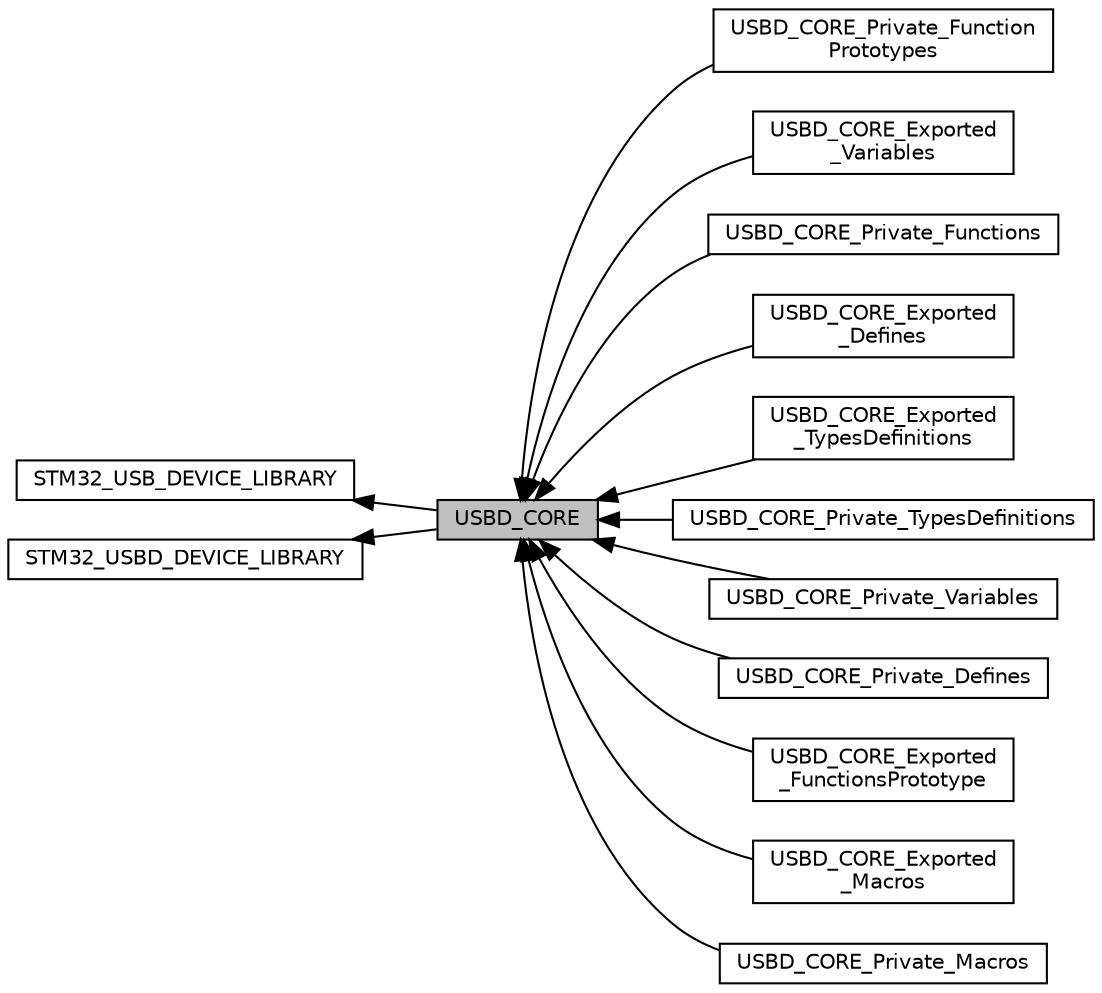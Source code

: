 digraph "USBD_CORE"
{
  edge [fontname="Helvetica",fontsize="10",labelfontname="Helvetica",labelfontsize="10"];
  node [fontname="Helvetica",fontsize="10",shape=record];
  rankdir=LR;
  Node11 [label="USBD_CORE_Private_Function\lPrototypes",height=0.2,width=0.4,color="black", fillcolor="white", style="filled",URL="$group___u_s_b_d___c_o_r_e___private___function_prototypes.html"];
  Node1 [label="STM32_USB_DEVICE_LIBRARY",height=0.2,width=0.4,color="black", fillcolor="white", style="filled",URL="$group___s_t_m32___u_s_b___d_e_v_i_c_e___l_i_b_r_a_r_y.html"];
  Node2 [label="STM32_USBD_DEVICE_LIBRARY",height=0.2,width=0.4,color="black", fillcolor="white", style="filled",URL="$group___s_t_m32___u_s_b_d___d_e_v_i_c_e___l_i_b_r_a_r_y.html"];
  Node0 [label="USBD_CORE",height=0.2,width=0.4,color="black", fillcolor="grey75", style="filled", fontcolor="black"];
  Node6 [label="USBD_CORE_Exported\l_Variables",height=0.2,width=0.4,color="black", fillcolor="white", style="filled",URL="$group___u_s_b_d___c_o_r_e___exported___variables.html"];
  Node13 [label="USBD_CORE_Private_Functions",height=0.2,width=0.4,color="black", fillcolor="white", style="filled",URL="$group___u_s_b_d___c_o_r_e___private___functions.html"];
  Node3 [label="USBD_CORE_Exported\l_Defines",height=0.2,width=0.4,color="black", fillcolor="white", style="filled",URL="$group___u_s_b_d___c_o_r_e___exported___defines.html"];
  Node4 [label="USBD_CORE_Exported\l_TypesDefinitions",height=0.2,width=0.4,color="black", fillcolor="white", style="filled",URL="$group___u_s_b_d___c_o_r_e___exported___types_definitions.html"];
  Node8 [label="USBD_CORE_Private_TypesDefinitions",height=0.2,width=0.4,color="black", fillcolor="white", style="filled",URL="$group___u_s_b_d___c_o_r_e___private___types_definitions.html"];
  Node12 [label="USBD_CORE_Private_Variables",height=0.2,width=0.4,color="black", fillcolor="white", style="filled",URL="$group___u_s_b_d___c_o_r_e___private___variables.html"];
  Node9 [label="USBD_CORE_Private_Defines",height=0.2,width=0.4,color="black", fillcolor="white", style="filled",URL="$group___u_s_b_d___c_o_r_e___private___defines.html"];
  Node7 [label="USBD_CORE_Exported\l_FunctionsPrototype",height=0.2,width=0.4,color="black", fillcolor="white", style="filled",URL="$group___u_s_b_d___c_o_r_e___exported___functions_prototype.html"];
  Node5 [label="USBD_CORE_Exported\l_Macros",height=0.2,width=0.4,color="black", fillcolor="white", style="filled",URL="$group___u_s_b_d___c_o_r_e___exported___macros.html"];
  Node10 [label="USBD_CORE_Private_Macros",height=0.2,width=0.4,color="black", fillcolor="white", style="filled",URL="$group___u_s_b_d___c_o_r_e___private___macros.html"];
  Node1->Node0 [shape=plaintext, dir="back", style="solid"];
  Node2->Node0 [shape=plaintext, dir="back", style="solid"];
  Node0->Node3 [shape=plaintext, dir="back", style="solid"];
  Node0->Node4 [shape=plaintext, dir="back", style="solid"];
  Node0->Node5 [shape=plaintext, dir="back", style="solid"];
  Node0->Node6 [shape=plaintext, dir="back", style="solid"];
  Node0->Node7 [shape=plaintext, dir="back", style="solid"];
  Node0->Node8 [shape=plaintext, dir="back", style="solid"];
  Node0->Node9 [shape=plaintext, dir="back", style="solid"];
  Node0->Node10 [shape=plaintext, dir="back", style="solid"];
  Node0->Node11 [shape=plaintext, dir="back", style="solid"];
  Node0->Node12 [shape=plaintext, dir="back", style="solid"];
  Node0->Node13 [shape=plaintext, dir="back", style="solid"];
}

